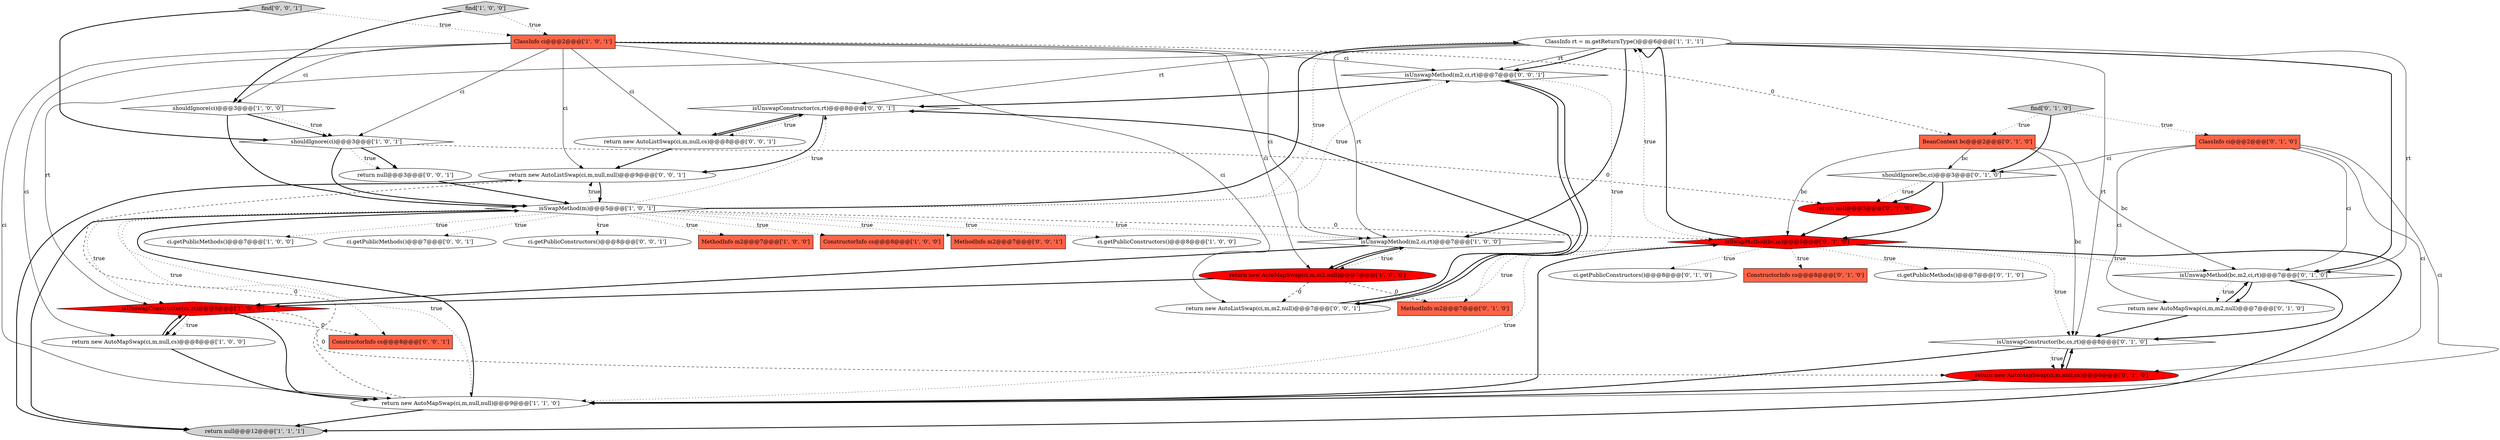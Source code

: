 digraph {
8 [style = filled, label = "ClassInfo rt = m.getReturnType()@@@6@@@['1', '1', '1']", fillcolor = white, shape = ellipse image = "AAA0AAABBB1BBB"];
14 [style = filled, label = "shouldIgnore(ci)@@@3@@@['1', '0', '1']", fillcolor = white, shape = diamond image = "AAA0AAABBB1BBB"];
35 [style = filled, label = "return new AutoListSwap(ci,m,null,cs)@@@8@@@['0', '0', '1']", fillcolor = white, shape = ellipse image = "AAA0AAABBB3BBB"];
33 [style = filled, label = "isUnswapMethod(m2,ci,rt)@@@7@@@['0', '0', '1']", fillcolor = white, shape = diamond image = "AAA0AAABBB3BBB"];
37 [style = filled, label = "ci.getPublicMethods()@@@7@@@['0', '0', '1']", fillcolor = white, shape = ellipse image = "AAA0AAABBB3BBB"];
32 [style = filled, label = "find['0', '0', '1']", fillcolor = lightgray, shape = diamond image = "AAA0AAABBB3BBB"];
21 [style = filled, label = "ci.getPublicConstructors()@@@8@@@['0', '1', '0']", fillcolor = white, shape = ellipse image = "AAA0AAABBB2BBB"];
1 [style = filled, label = "ClassInfo ci@@@2@@@['1', '0', '1']", fillcolor = tomato, shape = box image = "AAA0AAABBB1BBB"];
28 [style = filled, label = "MethodInfo m2@@@7@@@['0', '1', '0']", fillcolor = tomato, shape = box image = "AAA1AAABBB2BBB"];
17 [style = filled, label = "return new AutoMapSwap(ci,m,m2,null)@@@7@@@['0', '1', '0']", fillcolor = white, shape = ellipse image = "AAA0AAABBB2BBB"];
27 [style = filled, label = "isSwapMethod(bc,m)@@@5@@@['0', '1', '0']", fillcolor = red, shape = diamond image = "AAA1AAABBB2BBB"];
22 [style = filled, label = "find['0', '1', '0']", fillcolor = lightgray, shape = diamond image = "AAA0AAABBB2BBB"];
19 [style = filled, label = "ConstructorInfo cs@@@8@@@['0', '1', '0']", fillcolor = tomato, shape = box image = "AAA0AAABBB2BBB"];
30 [style = filled, label = "return null@@@3@@@['0', '0', '1']", fillcolor = white, shape = ellipse image = "AAA0AAABBB3BBB"];
31 [style = filled, label = "ci.getPublicConstructors()@@@8@@@['0', '0', '1']", fillcolor = white, shape = ellipse image = "AAA0AAABBB3BBB"];
39 [style = filled, label = "return new AutoListSwap(ci,m,null,null)@@@9@@@['0', '0', '1']", fillcolor = white, shape = ellipse image = "AAA0AAABBB3BBB"];
4 [style = filled, label = "return new AutoMapSwap(ci,m,null,null)@@@9@@@['1', '1', '0']", fillcolor = white, shape = ellipse image = "AAA0AAABBB1BBB"];
0 [style = filled, label = "MethodInfo m2@@@7@@@['1', '0', '0']", fillcolor = tomato, shape = box image = "AAA0AAABBB1BBB"];
11 [style = filled, label = "isUnswapMethod(m2,ci,rt)@@@7@@@['1', '0', '0']", fillcolor = white, shape = diamond image = "AAA0AAABBB1BBB"];
18 [style = filled, label = "isUnswapConstructor(bc,cs,rt)@@@8@@@['0', '1', '0']", fillcolor = white, shape = diamond image = "AAA0AAABBB2BBB"];
15 [style = filled, label = "return new AutoMapSwap(ci,m,m2,null)@@@7@@@['1', '0', '0']", fillcolor = red, shape = ellipse image = "AAA1AAABBB1BBB"];
29 [style = filled, label = "BeanContext bc@@@2@@@['0', '1', '0']", fillcolor = tomato, shape = box image = "AAA1AAABBB2BBB"];
40 [style = filled, label = "ConstructorInfo cs@@@8@@@['0', '0', '1']", fillcolor = tomato, shape = box image = "AAA0AAABBB3BBB"];
25 [style = filled, label = "ClassInfo ci@@@2@@@['0', '1', '0']", fillcolor = tomato, shape = box image = "AAA0AAABBB2BBB"];
6 [style = filled, label = "return null@@@12@@@['1', '1', '1']", fillcolor = lightgray, shape = ellipse image = "AAA0AAABBB1BBB"];
12 [style = filled, label = "isUnswapConstructor(cs,rt)@@@8@@@['1', '0', '0']", fillcolor = red, shape = diamond image = "AAA1AAABBB1BBB"];
34 [style = filled, label = "isUnswapConstructor(cs,rt)@@@8@@@['0', '0', '1']", fillcolor = white, shape = diamond image = "AAA0AAABBB3BBB"];
7 [style = filled, label = "ConstructorInfo cs@@@8@@@['1', '0', '0']", fillcolor = tomato, shape = box image = "AAA0AAABBB1BBB"];
26 [style = filled, label = "return new AutoMapSwap(ci,m,null,cs)@@@8@@@['0', '1', '0']", fillcolor = red, shape = ellipse image = "AAA1AAABBB2BBB"];
2 [style = filled, label = "return new AutoMapSwap(ci,m,null,cs)@@@8@@@['1', '0', '0']", fillcolor = white, shape = ellipse image = "AAA0AAABBB1BBB"];
23 [style = filled, label = "ci.getPublicMethods()@@@7@@@['0', '1', '0']", fillcolor = white, shape = ellipse image = "AAA0AAABBB2BBB"];
10 [style = filled, label = "isSwapMethod(m)@@@5@@@['1', '0', '1']", fillcolor = white, shape = diamond image = "AAA0AAABBB1BBB"];
20 [style = filled, label = "return null@@@3@@@['0', '1', '0']", fillcolor = red, shape = ellipse image = "AAA1AAABBB2BBB"];
38 [style = filled, label = "return new AutoListSwap(ci,m,m2,null)@@@7@@@['0', '0', '1']", fillcolor = white, shape = ellipse image = "AAA0AAABBB3BBB"];
3 [style = filled, label = "find['1', '0', '0']", fillcolor = lightgray, shape = diamond image = "AAA0AAABBB1BBB"];
36 [style = filled, label = "MethodInfo m2@@@7@@@['0', '0', '1']", fillcolor = tomato, shape = box image = "AAA0AAABBB3BBB"];
5 [style = filled, label = "ci.getPublicConstructors()@@@8@@@['1', '0', '0']", fillcolor = white, shape = ellipse image = "AAA0AAABBB1BBB"];
13 [style = filled, label = "ci.getPublicMethods()@@@7@@@['1', '0', '0']", fillcolor = white, shape = ellipse image = "AAA0AAABBB1BBB"];
16 [style = filled, label = "shouldIgnore(bc,ci)@@@3@@@['0', '1', '0']", fillcolor = white, shape = diamond image = "AAA0AAABBB2BBB"];
9 [style = filled, label = "shouldIgnore(ci)@@@3@@@['1', '0', '0']", fillcolor = white, shape = diamond image = "AAA0AAABBB1BBB"];
24 [style = filled, label = "isUnswapMethod(bc,m2,ci,rt)@@@7@@@['0', '1', '0']", fillcolor = white, shape = diamond image = "AAA0AAABBB2BBB"];
1->39 [style = solid, label="ci"];
29->18 [style = solid, label="bc"];
10->8 [style = dotted, label="true"];
1->2 [style = solid, label="ci"];
24->17 [style = dotted, label="true"];
10->31 [style = dotted, label="true"];
1->14 [style = solid, label="ci"];
10->34 [style = dotted, label="true"];
14->20 [style = dashed, label="0"];
27->23 [style = dotted, label="true"];
16->20 [style = dotted, label="true"];
39->6 [style = bold, label=""];
4->39 [style = dashed, label="0"];
9->10 [style = bold, label=""];
10->27 [style = dashed, label="0"];
27->19 [style = dotted, label="true"];
20->27 [style = bold, label=""];
12->26 [style = dashed, label="0"];
15->38 [style = dashed, label="0"];
12->2 [style = bold, label=""];
15->11 [style = bold, label=""];
10->8 [style = bold, label=""];
1->4 [style = solid, label="ci"];
24->17 [style = bold, label=""];
9->14 [style = bold, label=""];
8->18 [style = solid, label="rt"];
10->4 [style = dotted, label="true"];
11->15 [style = dotted, label="true"];
27->18 [style = dotted, label="true"];
8->11 [style = bold, label=""];
29->24 [style = solid, label="bc"];
22->29 [style = dotted, label="true"];
8->33 [style = solid, label="rt"];
14->30 [style = bold, label=""];
15->28 [style = dashed, label="0"];
12->2 [style = dotted, label="true"];
10->39 [style = dotted, label="true"];
14->10 [style = bold, label=""];
11->12 [style = bold, label=""];
27->8 [style = dotted, label="true"];
1->33 [style = solid, label="ci"];
27->24 [style = dotted, label="true"];
27->21 [style = dotted, label="true"];
25->4 [style = solid, label="ci"];
1->11 [style = solid, label="ci"];
8->12 [style = solid, label="rt"];
2->4 [style = bold, label=""];
24->18 [style = bold, label=""];
26->4 [style = bold, label=""];
25->26 [style = solid, label="ci"];
1->38 [style = solid, label="ci"];
18->4 [style = bold, label=""];
18->26 [style = dotted, label="true"];
30->10 [style = bold, label=""];
10->0 [style = dotted, label="true"];
25->16 [style = solid, label="ci"];
15->12 [style = bold, label=""];
33->38 [style = dotted, label="true"];
34->35 [style = bold, label=""];
35->34 [style = bold, label=""];
38->33 [style = bold, label=""];
8->34 [style = solid, label="rt"];
16->20 [style = bold, label=""];
3->1 [style = dotted, label="true"];
27->8 [style = bold, label=""];
8->24 [style = bold, label=""];
4->10 [style = bold, label=""];
8->33 [style = bold, label=""];
1->9 [style = solid, label="ci"];
16->27 [style = bold, label=""];
22->16 [style = bold, label=""];
29->27 [style = solid, label="bc"];
22->25 [style = dotted, label="true"];
18->26 [style = bold, label=""];
35->39 [style = bold, label=""];
32->14 [style = bold, label=""];
27->4 [style = dotted, label="true"];
10->6 [style = bold, label=""];
25->17 [style = solid, label="ci"];
3->9 [style = bold, label=""];
14->30 [style = dotted, label="true"];
8->11 [style = solid, label="rt"];
10->13 [style = dotted, label="true"];
34->35 [style = dotted, label="true"];
10->11 [style = dotted, label="true"];
34->39 [style = bold, label=""];
38->34 [style = bold, label=""];
29->16 [style = solid, label="bc"];
32->1 [style = dotted, label="true"];
10->37 [style = dotted, label="true"];
10->40 [style = dotted, label="true"];
10->12 [style = dotted, label="true"];
4->6 [style = bold, label=""];
8->24 [style = solid, label="rt"];
1->29 [style = dashed, label="0"];
1->15 [style = solid, label="ci"];
1->35 [style = solid, label="ci"];
10->33 [style = dotted, label="true"];
10->5 [style = dotted, label="true"];
27->6 [style = bold, label=""];
9->14 [style = dotted, label="true"];
11->15 [style = bold, label=""];
2->12 [style = bold, label=""];
27->28 [style = dotted, label="true"];
10->36 [style = dotted, label="true"];
25->24 [style = solid, label="ci"];
17->24 [style = bold, label=""];
12->4 [style = bold, label=""];
12->40 [style = dashed, label="0"];
4->27 [style = bold, label=""];
39->10 [style = bold, label=""];
33->38 [style = bold, label=""];
33->34 [style = bold, label=""];
10->7 [style = dotted, label="true"];
17->18 [style = bold, label=""];
26->18 [style = bold, label=""];
}
